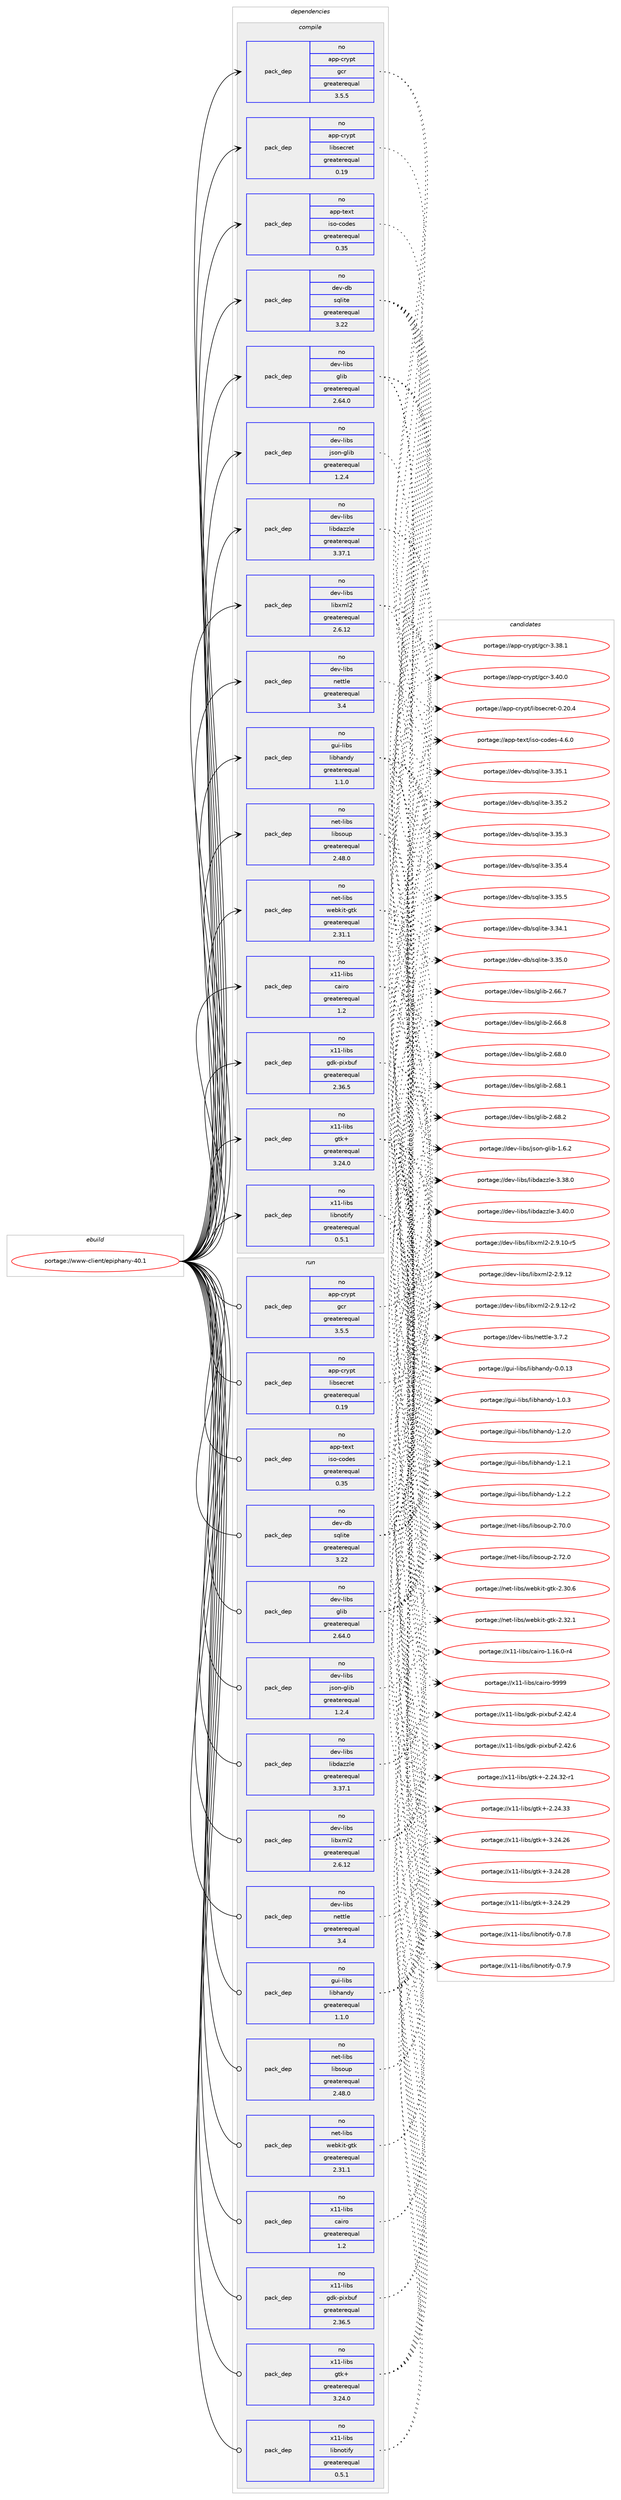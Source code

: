 digraph prolog {

# *************
# Graph options
# *************

newrank=true;
concentrate=true;
compound=true;
graph [rankdir=LR,fontname=Helvetica,fontsize=10,ranksep=1.5];#, ranksep=2.5, nodesep=0.2];
edge  [arrowhead=vee];
node  [fontname=Helvetica,fontsize=10];

# **********
# The ebuild
# **********

subgraph cluster_leftcol {
color=gray;
rank=same;
label=<<i>ebuild</i>>;
id [label="portage://www-client/epiphany-40.1", color=red, width=4, href="../www-client/epiphany-40.1.svg"];
}

# ****************
# The dependencies
# ****************

subgraph cluster_midcol {
color=gray;
label=<<i>dependencies</i>>;
subgraph cluster_compile {
fillcolor="#eeeeee";
style=filled;
label=<<i>compile</i>>;
# *** BEGIN UNKNOWN DEPENDENCY TYPE (TODO) ***
# id -> package_dependency(portage://www-client/epiphany-40.1,install,no,app-arch,libarchive,none,[,,],any_same_slot,[])
# *** END UNKNOWN DEPENDENCY TYPE (TODO) ***

subgraph pack499 {
dependency903 [label=<<TABLE BORDER="0" CELLBORDER="1" CELLSPACING="0" CELLPADDING="4" WIDTH="220"><TR><TD ROWSPAN="6" CELLPADDING="30">pack_dep</TD></TR><TR><TD WIDTH="110">no</TD></TR><TR><TD>app-crypt</TD></TR><TR><TD>gcr</TD></TR><TR><TD>greaterequal</TD></TR><TR><TD>3.5.5</TD></TR></TABLE>>, shape=none, color=blue];
}
id:e -> dependency903:w [weight=20,style="solid",arrowhead="vee"];
subgraph pack500 {
dependency904 [label=<<TABLE BORDER="0" CELLBORDER="1" CELLSPACING="0" CELLPADDING="4" WIDTH="220"><TR><TD ROWSPAN="6" CELLPADDING="30">pack_dep</TD></TR><TR><TD WIDTH="110">no</TD></TR><TR><TD>app-crypt</TD></TR><TR><TD>libsecret</TD></TR><TR><TD>greaterequal</TD></TR><TR><TD>0.19</TD></TR></TABLE>>, shape=none, color=blue];
}
id:e -> dependency904:w [weight=20,style="solid",arrowhead="vee"];
subgraph pack501 {
dependency905 [label=<<TABLE BORDER="0" CELLBORDER="1" CELLSPACING="0" CELLPADDING="4" WIDTH="220"><TR><TD ROWSPAN="6" CELLPADDING="30">pack_dep</TD></TR><TR><TD WIDTH="110">no</TD></TR><TR><TD>app-text</TD></TR><TR><TD>iso-codes</TD></TR><TR><TD>greaterequal</TD></TR><TR><TD>0.35</TD></TR></TABLE>>, shape=none, color=blue];
}
id:e -> dependency905:w [weight=20,style="solid",arrowhead="vee"];
subgraph pack502 {
dependency906 [label=<<TABLE BORDER="0" CELLBORDER="1" CELLSPACING="0" CELLPADDING="4" WIDTH="220"><TR><TD ROWSPAN="6" CELLPADDING="30">pack_dep</TD></TR><TR><TD WIDTH="110">no</TD></TR><TR><TD>dev-db</TD></TR><TR><TD>sqlite</TD></TR><TR><TD>greaterequal</TD></TR><TR><TD>3.22</TD></TR></TABLE>>, shape=none, color=blue];
}
id:e -> dependency906:w [weight=20,style="solid",arrowhead="vee"];
subgraph pack503 {
dependency907 [label=<<TABLE BORDER="0" CELLBORDER="1" CELLSPACING="0" CELLPADDING="4" WIDTH="220"><TR><TD ROWSPAN="6" CELLPADDING="30">pack_dep</TD></TR><TR><TD WIDTH="110">no</TD></TR><TR><TD>dev-libs</TD></TR><TR><TD>glib</TD></TR><TR><TD>greaterequal</TD></TR><TR><TD>2.64.0</TD></TR></TABLE>>, shape=none, color=blue];
}
id:e -> dependency907:w [weight=20,style="solid",arrowhead="vee"];
# *** BEGIN UNKNOWN DEPENDENCY TYPE (TODO) ***
# id -> package_dependency(portage://www-client/epiphany-40.1,install,no,dev-libs,gmp,none,[,,],[slot(0),equal],[])
# *** END UNKNOWN DEPENDENCY TYPE (TODO) ***

subgraph pack504 {
dependency908 [label=<<TABLE BORDER="0" CELLBORDER="1" CELLSPACING="0" CELLPADDING="4" WIDTH="220"><TR><TD ROWSPAN="6" CELLPADDING="30">pack_dep</TD></TR><TR><TD WIDTH="110">no</TD></TR><TR><TD>dev-libs</TD></TR><TR><TD>json-glib</TD></TR><TR><TD>greaterequal</TD></TR><TR><TD>1.2.4</TD></TR></TABLE>>, shape=none, color=blue];
}
id:e -> dependency908:w [weight=20,style="solid",arrowhead="vee"];
subgraph pack505 {
dependency909 [label=<<TABLE BORDER="0" CELLBORDER="1" CELLSPACING="0" CELLPADDING="4" WIDTH="220"><TR><TD ROWSPAN="6" CELLPADDING="30">pack_dep</TD></TR><TR><TD WIDTH="110">no</TD></TR><TR><TD>dev-libs</TD></TR><TR><TD>libdazzle</TD></TR><TR><TD>greaterequal</TD></TR><TR><TD>3.37.1</TD></TR></TABLE>>, shape=none, color=blue];
}
id:e -> dependency909:w [weight=20,style="solid",arrowhead="vee"];
subgraph pack506 {
dependency910 [label=<<TABLE BORDER="0" CELLBORDER="1" CELLSPACING="0" CELLPADDING="4" WIDTH="220"><TR><TD ROWSPAN="6" CELLPADDING="30">pack_dep</TD></TR><TR><TD WIDTH="110">no</TD></TR><TR><TD>dev-libs</TD></TR><TR><TD>libxml2</TD></TR><TR><TD>greaterequal</TD></TR><TR><TD>2.6.12</TD></TR></TABLE>>, shape=none, color=blue];
}
id:e -> dependency910:w [weight=20,style="solid",arrowhead="vee"];
subgraph pack507 {
dependency911 [label=<<TABLE BORDER="0" CELLBORDER="1" CELLSPACING="0" CELLPADDING="4" WIDTH="220"><TR><TD ROWSPAN="6" CELLPADDING="30">pack_dep</TD></TR><TR><TD WIDTH="110">no</TD></TR><TR><TD>dev-libs</TD></TR><TR><TD>nettle</TD></TR><TR><TD>greaterequal</TD></TR><TR><TD>3.4</TD></TR></TABLE>>, shape=none, color=blue];
}
id:e -> dependency911:w [weight=20,style="solid",arrowhead="vee"];
# *** BEGIN UNKNOWN DEPENDENCY TYPE (TODO) ***
# id -> package_dependency(portage://www-client/epiphany-40.1,install,no,dev-util,desktop-file-utils,none,[,,],[],[])
# *** END UNKNOWN DEPENDENCY TYPE (TODO) ***

# *** BEGIN UNKNOWN DEPENDENCY TYPE (TODO) ***
# id -> package_dependency(portage://www-client/epiphany-40.1,install,no,gnome-base,gsettings-desktop-schemas,none,[,,],[],[])
# *** END UNKNOWN DEPENDENCY TYPE (TODO) ***

subgraph pack508 {
dependency912 [label=<<TABLE BORDER="0" CELLBORDER="1" CELLSPACING="0" CELLPADDING="4" WIDTH="220"><TR><TD ROWSPAN="6" CELLPADDING="30">pack_dep</TD></TR><TR><TD WIDTH="110">no</TD></TR><TR><TD>gui-libs</TD></TR><TR><TD>libhandy</TD></TR><TR><TD>greaterequal</TD></TR><TR><TD>1.1.0</TD></TR></TABLE>>, shape=none, color=blue];
}
id:e -> dependency912:w [weight=20,style="solid",arrowhead="vee"];
subgraph pack509 {
dependency913 [label=<<TABLE BORDER="0" CELLBORDER="1" CELLSPACING="0" CELLPADDING="4" WIDTH="220"><TR><TD ROWSPAN="6" CELLPADDING="30">pack_dep</TD></TR><TR><TD WIDTH="110">no</TD></TR><TR><TD>net-libs</TD></TR><TR><TD>libsoup</TD></TR><TR><TD>greaterequal</TD></TR><TR><TD>2.48.0</TD></TR></TABLE>>, shape=none, color=blue];
}
id:e -> dependency913:w [weight=20,style="solid",arrowhead="vee"];
subgraph pack510 {
dependency914 [label=<<TABLE BORDER="0" CELLBORDER="1" CELLSPACING="0" CELLPADDING="4" WIDTH="220"><TR><TD ROWSPAN="6" CELLPADDING="30">pack_dep</TD></TR><TR><TD WIDTH="110">no</TD></TR><TR><TD>net-libs</TD></TR><TR><TD>webkit-gtk</TD></TR><TR><TD>greaterequal</TD></TR><TR><TD>2.31.1</TD></TR></TABLE>>, shape=none, color=blue];
}
id:e -> dependency914:w [weight=20,style="solid",arrowhead="vee"];
subgraph pack511 {
dependency915 [label=<<TABLE BORDER="0" CELLBORDER="1" CELLSPACING="0" CELLPADDING="4" WIDTH="220"><TR><TD ROWSPAN="6" CELLPADDING="30">pack_dep</TD></TR><TR><TD WIDTH="110">no</TD></TR><TR><TD>x11-libs</TD></TR><TR><TD>cairo</TD></TR><TR><TD>greaterequal</TD></TR><TR><TD>1.2</TD></TR></TABLE>>, shape=none, color=blue];
}
id:e -> dependency915:w [weight=20,style="solid",arrowhead="vee"];
subgraph pack512 {
dependency916 [label=<<TABLE BORDER="0" CELLBORDER="1" CELLSPACING="0" CELLPADDING="4" WIDTH="220"><TR><TD ROWSPAN="6" CELLPADDING="30">pack_dep</TD></TR><TR><TD WIDTH="110">no</TD></TR><TR><TD>x11-libs</TD></TR><TR><TD>gdk-pixbuf</TD></TR><TR><TD>greaterequal</TD></TR><TR><TD>2.36.5</TD></TR></TABLE>>, shape=none, color=blue];
}
id:e -> dependency916:w [weight=20,style="solid",arrowhead="vee"];
subgraph pack513 {
dependency917 [label=<<TABLE BORDER="0" CELLBORDER="1" CELLSPACING="0" CELLPADDING="4" WIDTH="220"><TR><TD ROWSPAN="6" CELLPADDING="30">pack_dep</TD></TR><TR><TD WIDTH="110">no</TD></TR><TR><TD>x11-libs</TD></TR><TR><TD>gtk+</TD></TR><TR><TD>greaterequal</TD></TR><TR><TD>3.24.0</TD></TR></TABLE>>, shape=none, color=blue];
}
id:e -> dependency917:w [weight=20,style="solid",arrowhead="vee"];
subgraph pack514 {
dependency918 [label=<<TABLE BORDER="0" CELLBORDER="1" CELLSPACING="0" CELLPADDING="4" WIDTH="220"><TR><TD ROWSPAN="6" CELLPADDING="30">pack_dep</TD></TR><TR><TD WIDTH="110">no</TD></TR><TR><TD>x11-libs</TD></TR><TR><TD>libnotify</TD></TR><TR><TD>greaterequal</TD></TR><TR><TD>0.5.1</TD></TR></TABLE>>, shape=none, color=blue];
}
id:e -> dependency918:w [weight=20,style="solid",arrowhead="vee"];
# *** BEGIN UNKNOWN DEPENDENCY TYPE (TODO) ***
# id -> package_dependency(portage://www-client/epiphany-40.1,install,no,x11-misc,shared-mime-info,none,[,,],[],[])
# *** END UNKNOWN DEPENDENCY TYPE (TODO) ***

}
subgraph cluster_compileandrun {
fillcolor="#eeeeee";
style=filled;
label=<<i>compile and run</i>>;
}
subgraph cluster_run {
fillcolor="#eeeeee";
style=filled;
label=<<i>run</i>>;
# *** BEGIN UNKNOWN DEPENDENCY TYPE (TODO) ***
# id -> package_dependency(portage://www-client/epiphany-40.1,run,no,app-arch,libarchive,none,[,,],any_same_slot,[])
# *** END UNKNOWN DEPENDENCY TYPE (TODO) ***

subgraph pack515 {
dependency919 [label=<<TABLE BORDER="0" CELLBORDER="1" CELLSPACING="0" CELLPADDING="4" WIDTH="220"><TR><TD ROWSPAN="6" CELLPADDING="30">pack_dep</TD></TR><TR><TD WIDTH="110">no</TD></TR><TR><TD>app-crypt</TD></TR><TR><TD>gcr</TD></TR><TR><TD>greaterequal</TD></TR><TR><TD>3.5.5</TD></TR></TABLE>>, shape=none, color=blue];
}
id:e -> dependency919:w [weight=20,style="solid",arrowhead="odot"];
subgraph pack516 {
dependency920 [label=<<TABLE BORDER="0" CELLBORDER="1" CELLSPACING="0" CELLPADDING="4" WIDTH="220"><TR><TD ROWSPAN="6" CELLPADDING="30">pack_dep</TD></TR><TR><TD WIDTH="110">no</TD></TR><TR><TD>app-crypt</TD></TR><TR><TD>libsecret</TD></TR><TR><TD>greaterequal</TD></TR><TR><TD>0.19</TD></TR></TABLE>>, shape=none, color=blue];
}
id:e -> dependency920:w [weight=20,style="solid",arrowhead="odot"];
subgraph pack517 {
dependency921 [label=<<TABLE BORDER="0" CELLBORDER="1" CELLSPACING="0" CELLPADDING="4" WIDTH="220"><TR><TD ROWSPAN="6" CELLPADDING="30">pack_dep</TD></TR><TR><TD WIDTH="110">no</TD></TR><TR><TD>app-text</TD></TR><TR><TD>iso-codes</TD></TR><TR><TD>greaterequal</TD></TR><TR><TD>0.35</TD></TR></TABLE>>, shape=none, color=blue];
}
id:e -> dependency921:w [weight=20,style="solid",arrowhead="odot"];
subgraph pack518 {
dependency922 [label=<<TABLE BORDER="0" CELLBORDER="1" CELLSPACING="0" CELLPADDING="4" WIDTH="220"><TR><TD ROWSPAN="6" CELLPADDING="30">pack_dep</TD></TR><TR><TD WIDTH="110">no</TD></TR><TR><TD>dev-db</TD></TR><TR><TD>sqlite</TD></TR><TR><TD>greaterequal</TD></TR><TR><TD>3.22</TD></TR></TABLE>>, shape=none, color=blue];
}
id:e -> dependency922:w [weight=20,style="solid",arrowhead="odot"];
subgraph pack519 {
dependency923 [label=<<TABLE BORDER="0" CELLBORDER="1" CELLSPACING="0" CELLPADDING="4" WIDTH="220"><TR><TD ROWSPAN="6" CELLPADDING="30">pack_dep</TD></TR><TR><TD WIDTH="110">no</TD></TR><TR><TD>dev-libs</TD></TR><TR><TD>glib</TD></TR><TR><TD>greaterequal</TD></TR><TR><TD>2.64.0</TD></TR></TABLE>>, shape=none, color=blue];
}
id:e -> dependency923:w [weight=20,style="solid",arrowhead="odot"];
# *** BEGIN UNKNOWN DEPENDENCY TYPE (TODO) ***
# id -> package_dependency(portage://www-client/epiphany-40.1,run,no,dev-libs,gmp,none,[,,],[slot(0),equal],[])
# *** END UNKNOWN DEPENDENCY TYPE (TODO) ***

subgraph pack520 {
dependency924 [label=<<TABLE BORDER="0" CELLBORDER="1" CELLSPACING="0" CELLPADDING="4" WIDTH="220"><TR><TD ROWSPAN="6" CELLPADDING="30">pack_dep</TD></TR><TR><TD WIDTH="110">no</TD></TR><TR><TD>dev-libs</TD></TR><TR><TD>json-glib</TD></TR><TR><TD>greaterequal</TD></TR><TR><TD>1.2.4</TD></TR></TABLE>>, shape=none, color=blue];
}
id:e -> dependency924:w [weight=20,style="solid",arrowhead="odot"];
subgraph pack521 {
dependency925 [label=<<TABLE BORDER="0" CELLBORDER="1" CELLSPACING="0" CELLPADDING="4" WIDTH="220"><TR><TD ROWSPAN="6" CELLPADDING="30">pack_dep</TD></TR><TR><TD WIDTH="110">no</TD></TR><TR><TD>dev-libs</TD></TR><TR><TD>libdazzle</TD></TR><TR><TD>greaterequal</TD></TR><TR><TD>3.37.1</TD></TR></TABLE>>, shape=none, color=blue];
}
id:e -> dependency925:w [weight=20,style="solid",arrowhead="odot"];
subgraph pack522 {
dependency926 [label=<<TABLE BORDER="0" CELLBORDER="1" CELLSPACING="0" CELLPADDING="4" WIDTH="220"><TR><TD ROWSPAN="6" CELLPADDING="30">pack_dep</TD></TR><TR><TD WIDTH="110">no</TD></TR><TR><TD>dev-libs</TD></TR><TR><TD>libxml2</TD></TR><TR><TD>greaterequal</TD></TR><TR><TD>2.6.12</TD></TR></TABLE>>, shape=none, color=blue];
}
id:e -> dependency926:w [weight=20,style="solid",arrowhead="odot"];
subgraph pack523 {
dependency927 [label=<<TABLE BORDER="0" CELLBORDER="1" CELLSPACING="0" CELLPADDING="4" WIDTH="220"><TR><TD ROWSPAN="6" CELLPADDING="30">pack_dep</TD></TR><TR><TD WIDTH="110">no</TD></TR><TR><TD>dev-libs</TD></TR><TR><TD>nettle</TD></TR><TR><TD>greaterequal</TD></TR><TR><TD>3.4</TD></TR></TABLE>>, shape=none, color=blue];
}
id:e -> dependency927:w [weight=20,style="solid",arrowhead="odot"];
# *** BEGIN UNKNOWN DEPENDENCY TYPE (TODO) ***
# id -> package_dependency(portage://www-client/epiphany-40.1,run,no,gnome-base,gsettings-desktop-schemas,none,[,,],[],[])
# *** END UNKNOWN DEPENDENCY TYPE (TODO) ***

subgraph pack524 {
dependency928 [label=<<TABLE BORDER="0" CELLBORDER="1" CELLSPACING="0" CELLPADDING="4" WIDTH="220"><TR><TD ROWSPAN="6" CELLPADDING="30">pack_dep</TD></TR><TR><TD WIDTH="110">no</TD></TR><TR><TD>gui-libs</TD></TR><TR><TD>libhandy</TD></TR><TR><TD>greaterequal</TD></TR><TR><TD>1.1.0</TD></TR></TABLE>>, shape=none, color=blue];
}
id:e -> dependency928:w [weight=20,style="solid",arrowhead="odot"];
subgraph pack525 {
dependency929 [label=<<TABLE BORDER="0" CELLBORDER="1" CELLSPACING="0" CELLPADDING="4" WIDTH="220"><TR><TD ROWSPAN="6" CELLPADDING="30">pack_dep</TD></TR><TR><TD WIDTH="110">no</TD></TR><TR><TD>net-libs</TD></TR><TR><TD>libsoup</TD></TR><TR><TD>greaterequal</TD></TR><TR><TD>2.48.0</TD></TR></TABLE>>, shape=none, color=blue];
}
id:e -> dependency929:w [weight=20,style="solid",arrowhead="odot"];
subgraph pack526 {
dependency930 [label=<<TABLE BORDER="0" CELLBORDER="1" CELLSPACING="0" CELLPADDING="4" WIDTH="220"><TR><TD ROWSPAN="6" CELLPADDING="30">pack_dep</TD></TR><TR><TD WIDTH="110">no</TD></TR><TR><TD>net-libs</TD></TR><TR><TD>webkit-gtk</TD></TR><TR><TD>greaterequal</TD></TR><TR><TD>2.31.1</TD></TR></TABLE>>, shape=none, color=blue];
}
id:e -> dependency930:w [weight=20,style="solid",arrowhead="odot"];
subgraph pack527 {
dependency931 [label=<<TABLE BORDER="0" CELLBORDER="1" CELLSPACING="0" CELLPADDING="4" WIDTH="220"><TR><TD ROWSPAN="6" CELLPADDING="30">pack_dep</TD></TR><TR><TD WIDTH="110">no</TD></TR><TR><TD>x11-libs</TD></TR><TR><TD>cairo</TD></TR><TR><TD>greaterequal</TD></TR><TR><TD>1.2</TD></TR></TABLE>>, shape=none, color=blue];
}
id:e -> dependency931:w [weight=20,style="solid",arrowhead="odot"];
subgraph pack528 {
dependency932 [label=<<TABLE BORDER="0" CELLBORDER="1" CELLSPACING="0" CELLPADDING="4" WIDTH="220"><TR><TD ROWSPAN="6" CELLPADDING="30">pack_dep</TD></TR><TR><TD WIDTH="110">no</TD></TR><TR><TD>x11-libs</TD></TR><TR><TD>gdk-pixbuf</TD></TR><TR><TD>greaterequal</TD></TR><TR><TD>2.36.5</TD></TR></TABLE>>, shape=none, color=blue];
}
id:e -> dependency932:w [weight=20,style="solid",arrowhead="odot"];
subgraph pack529 {
dependency933 [label=<<TABLE BORDER="0" CELLBORDER="1" CELLSPACING="0" CELLPADDING="4" WIDTH="220"><TR><TD ROWSPAN="6" CELLPADDING="30">pack_dep</TD></TR><TR><TD WIDTH="110">no</TD></TR><TR><TD>x11-libs</TD></TR><TR><TD>gtk+</TD></TR><TR><TD>greaterequal</TD></TR><TR><TD>3.24.0</TD></TR></TABLE>>, shape=none, color=blue];
}
id:e -> dependency933:w [weight=20,style="solid",arrowhead="odot"];
subgraph pack530 {
dependency934 [label=<<TABLE BORDER="0" CELLBORDER="1" CELLSPACING="0" CELLPADDING="4" WIDTH="220"><TR><TD ROWSPAN="6" CELLPADDING="30">pack_dep</TD></TR><TR><TD WIDTH="110">no</TD></TR><TR><TD>x11-libs</TD></TR><TR><TD>libnotify</TD></TR><TR><TD>greaterequal</TD></TR><TR><TD>0.5.1</TD></TR></TABLE>>, shape=none, color=blue];
}
id:e -> dependency934:w [weight=20,style="solid",arrowhead="odot"];
# *** BEGIN UNKNOWN DEPENDENCY TYPE (TODO) ***
# id -> package_dependency(portage://www-client/epiphany-40.1,run,no,x11-themes,adwaita-icon-theme,none,[,,],[],[])
# *** END UNKNOWN DEPENDENCY TYPE (TODO) ***

}
}

# **************
# The candidates
# **************

subgraph cluster_choices {
rank=same;
color=gray;
label=<<i>candidates</i>>;

subgraph choice499 {
color=black;
nodesep=1;
choice971121124599114121112116471039911445514651564649 [label="portage://app-crypt/gcr-3.38.1", color=red, width=4,href="../app-crypt/gcr-3.38.1.svg"];
choice971121124599114121112116471039911445514652484648 [label="portage://app-crypt/gcr-3.40.0", color=red, width=4,href="../app-crypt/gcr-3.40.0.svg"];
dependency903:e -> choice971121124599114121112116471039911445514651564649:w [style=dotted,weight="100"];
dependency903:e -> choice971121124599114121112116471039911445514652484648:w [style=dotted,weight="100"];
}
subgraph choice500 {
color=black;
nodesep=1;
choice97112112459911412111211647108105981151019911410111645484650484652 [label="portage://app-crypt/libsecret-0.20.4", color=red, width=4,href="../app-crypt/libsecret-0.20.4.svg"];
dependency904:e -> choice97112112459911412111211647108105981151019911410111645484650484652:w [style=dotted,weight="100"];
}
subgraph choice501 {
color=black;
nodesep=1;
choice9711211245116101120116471051151114599111100101115455246544648 [label="portage://app-text/iso-codes-4.6.0", color=red, width=4,href="../app-text/iso-codes-4.6.0.svg"];
dependency905:e -> choice9711211245116101120116471051151114599111100101115455246544648:w [style=dotted,weight="100"];
}
subgraph choice502 {
color=black;
nodesep=1;
choice10010111845100984711511310810511610145514651524649 [label="portage://dev-db/sqlite-3.34.1", color=red, width=4,href="../dev-db/sqlite-3.34.1.svg"];
choice10010111845100984711511310810511610145514651534648 [label="portage://dev-db/sqlite-3.35.0", color=red, width=4,href="../dev-db/sqlite-3.35.0.svg"];
choice10010111845100984711511310810511610145514651534649 [label="portage://dev-db/sqlite-3.35.1", color=red, width=4,href="../dev-db/sqlite-3.35.1.svg"];
choice10010111845100984711511310810511610145514651534650 [label="portage://dev-db/sqlite-3.35.2", color=red, width=4,href="../dev-db/sqlite-3.35.2.svg"];
choice10010111845100984711511310810511610145514651534651 [label="portage://dev-db/sqlite-3.35.3", color=red, width=4,href="../dev-db/sqlite-3.35.3.svg"];
choice10010111845100984711511310810511610145514651534652 [label="portage://dev-db/sqlite-3.35.4", color=red, width=4,href="../dev-db/sqlite-3.35.4.svg"];
choice10010111845100984711511310810511610145514651534653 [label="portage://dev-db/sqlite-3.35.5", color=red, width=4,href="../dev-db/sqlite-3.35.5.svg"];
dependency906:e -> choice10010111845100984711511310810511610145514651524649:w [style=dotted,weight="100"];
dependency906:e -> choice10010111845100984711511310810511610145514651534648:w [style=dotted,weight="100"];
dependency906:e -> choice10010111845100984711511310810511610145514651534649:w [style=dotted,weight="100"];
dependency906:e -> choice10010111845100984711511310810511610145514651534650:w [style=dotted,weight="100"];
dependency906:e -> choice10010111845100984711511310810511610145514651534651:w [style=dotted,weight="100"];
dependency906:e -> choice10010111845100984711511310810511610145514651534652:w [style=dotted,weight="100"];
dependency906:e -> choice10010111845100984711511310810511610145514651534653:w [style=dotted,weight="100"];
}
subgraph choice503 {
color=black;
nodesep=1;
choice1001011184510810598115471031081059845504654544655 [label="portage://dev-libs/glib-2.66.7", color=red, width=4,href="../dev-libs/glib-2.66.7.svg"];
choice1001011184510810598115471031081059845504654544656 [label="portage://dev-libs/glib-2.66.8", color=red, width=4,href="../dev-libs/glib-2.66.8.svg"];
choice1001011184510810598115471031081059845504654564648 [label="portage://dev-libs/glib-2.68.0", color=red, width=4,href="../dev-libs/glib-2.68.0.svg"];
choice1001011184510810598115471031081059845504654564649 [label="portage://dev-libs/glib-2.68.1", color=red, width=4,href="../dev-libs/glib-2.68.1.svg"];
choice1001011184510810598115471031081059845504654564650 [label="portage://dev-libs/glib-2.68.2", color=red, width=4,href="../dev-libs/glib-2.68.2.svg"];
dependency907:e -> choice1001011184510810598115471031081059845504654544655:w [style=dotted,weight="100"];
dependency907:e -> choice1001011184510810598115471031081059845504654544656:w [style=dotted,weight="100"];
dependency907:e -> choice1001011184510810598115471031081059845504654564648:w [style=dotted,weight="100"];
dependency907:e -> choice1001011184510810598115471031081059845504654564649:w [style=dotted,weight="100"];
dependency907:e -> choice1001011184510810598115471031081059845504654564650:w [style=dotted,weight="100"];
}
subgraph choice504 {
color=black;
nodesep=1;
choice1001011184510810598115471061151111104510310810598454946544650 [label="portage://dev-libs/json-glib-1.6.2", color=red, width=4,href="../dev-libs/json-glib-1.6.2.svg"];
dependency908:e -> choice1001011184510810598115471061151111104510310810598454946544650:w [style=dotted,weight="100"];
}
subgraph choice505 {
color=black;
nodesep=1;
choice100101118451081059811547108105981009712212210810145514651564648 [label="portage://dev-libs/libdazzle-3.38.0", color=red, width=4,href="../dev-libs/libdazzle-3.38.0.svg"];
choice100101118451081059811547108105981009712212210810145514652484648 [label="portage://dev-libs/libdazzle-3.40.0", color=red, width=4,href="../dev-libs/libdazzle-3.40.0.svg"];
dependency909:e -> choice100101118451081059811547108105981009712212210810145514651564648:w [style=dotted,weight="100"];
dependency909:e -> choice100101118451081059811547108105981009712212210810145514652484648:w [style=dotted,weight="100"];
}
subgraph choice506 {
color=black;
nodesep=1;
choice1001011184510810598115471081059812010910850455046574649484511453 [label="portage://dev-libs/libxml2-2.9.10-r5", color=red, width=4,href="../dev-libs/libxml2-2.9.10-r5.svg"];
choice100101118451081059811547108105981201091085045504657464950 [label="portage://dev-libs/libxml2-2.9.12", color=red, width=4,href="../dev-libs/libxml2-2.9.12.svg"];
choice1001011184510810598115471081059812010910850455046574649504511450 [label="portage://dev-libs/libxml2-2.9.12-r2", color=red, width=4,href="../dev-libs/libxml2-2.9.12-r2.svg"];
dependency910:e -> choice1001011184510810598115471081059812010910850455046574649484511453:w [style=dotted,weight="100"];
dependency910:e -> choice100101118451081059811547108105981201091085045504657464950:w [style=dotted,weight="100"];
dependency910:e -> choice1001011184510810598115471081059812010910850455046574649504511450:w [style=dotted,weight="100"];
}
subgraph choice507 {
color=black;
nodesep=1;
choice100101118451081059811547110101116116108101455146554650 [label="portage://dev-libs/nettle-3.7.2", color=red, width=4,href="../dev-libs/nettle-3.7.2.svg"];
dependency911:e -> choice100101118451081059811547110101116116108101455146554650:w [style=dotted,weight="100"];
}
subgraph choice508 {
color=black;
nodesep=1;
choice103117105451081059811547108105981049711010012145484648464951 [label="portage://gui-libs/libhandy-0.0.13", color=red, width=4,href="../gui-libs/libhandy-0.0.13.svg"];
choice1031171054510810598115471081059810497110100121454946484651 [label="portage://gui-libs/libhandy-1.0.3", color=red, width=4,href="../gui-libs/libhandy-1.0.3.svg"];
choice1031171054510810598115471081059810497110100121454946504648 [label="portage://gui-libs/libhandy-1.2.0", color=red, width=4,href="../gui-libs/libhandy-1.2.0.svg"];
choice1031171054510810598115471081059810497110100121454946504649 [label="portage://gui-libs/libhandy-1.2.1", color=red, width=4,href="../gui-libs/libhandy-1.2.1.svg"];
choice1031171054510810598115471081059810497110100121454946504650 [label="portage://gui-libs/libhandy-1.2.2", color=red, width=4,href="../gui-libs/libhandy-1.2.2.svg"];
dependency912:e -> choice103117105451081059811547108105981049711010012145484648464951:w [style=dotted,weight="100"];
dependency912:e -> choice1031171054510810598115471081059810497110100121454946484651:w [style=dotted,weight="100"];
dependency912:e -> choice1031171054510810598115471081059810497110100121454946504648:w [style=dotted,weight="100"];
dependency912:e -> choice1031171054510810598115471081059810497110100121454946504649:w [style=dotted,weight="100"];
dependency912:e -> choice1031171054510810598115471081059810497110100121454946504650:w [style=dotted,weight="100"];
}
subgraph choice509 {
color=black;
nodesep=1;
choice1101011164510810598115471081059811511111711245504655484648 [label="portage://net-libs/libsoup-2.70.0", color=red, width=4,href="../net-libs/libsoup-2.70.0.svg"];
choice1101011164510810598115471081059811511111711245504655504648 [label="portage://net-libs/libsoup-2.72.0", color=red, width=4,href="../net-libs/libsoup-2.72.0.svg"];
dependency913:e -> choice1101011164510810598115471081059811511111711245504655484648:w [style=dotted,weight="100"];
dependency913:e -> choice1101011164510810598115471081059811511111711245504655504648:w [style=dotted,weight="100"];
}
subgraph choice510 {
color=black;
nodesep=1;
choice110101116451081059811547119101981071051164510311610745504651484654 [label="portage://net-libs/webkit-gtk-2.30.6", color=red, width=4,href="../net-libs/webkit-gtk-2.30.6.svg"];
choice110101116451081059811547119101981071051164510311610745504651504649 [label="portage://net-libs/webkit-gtk-2.32.1", color=red, width=4,href="../net-libs/webkit-gtk-2.32.1.svg"];
dependency914:e -> choice110101116451081059811547119101981071051164510311610745504651484654:w [style=dotted,weight="100"];
dependency914:e -> choice110101116451081059811547119101981071051164510311610745504651504649:w [style=dotted,weight="100"];
}
subgraph choice511 {
color=black;
nodesep=1;
choice12049494510810598115479997105114111454946495446484511452 [label="portage://x11-libs/cairo-1.16.0-r4", color=red, width=4,href="../x11-libs/cairo-1.16.0-r4.svg"];
choice120494945108105981154799971051141114557575757 [label="portage://x11-libs/cairo-9999", color=red, width=4,href="../x11-libs/cairo-9999.svg"];
dependency915:e -> choice12049494510810598115479997105114111454946495446484511452:w [style=dotted,weight="100"];
dependency915:e -> choice120494945108105981154799971051141114557575757:w [style=dotted,weight="100"];
}
subgraph choice512 {
color=black;
nodesep=1;
choice1204949451081059811547103100107451121051209811710245504652504652 [label="portage://x11-libs/gdk-pixbuf-2.42.4", color=red, width=4,href="../x11-libs/gdk-pixbuf-2.42.4.svg"];
choice1204949451081059811547103100107451121051209811710245504652504654 [label="portage://x11-libs/gdk-pixbuf-2.42.6", color=red, width=4,href="../x11-libs/gdk-pixbuf-2.42.6.svg"];
dependency916:e -> choice1204949451081059811547103100107451121051209811710245504652504652:w [style=dotted,weight="100"];
dependency916:e -> choice1204949451081059811547103100107451121051209811710245504652504654:w [style=dotted,weight="100"];
}
subgraph choice513 {
color=black;
nodesep=1;
choice12049494510810598115471031161074345504650524651504511449 [label="portage://x11-libs/gtk+-2.24.32-r1", color=red, width=4,href="../x11-libs/gtk+-2.24.32-r1.svg"];
choice1204949451081059811547103116107434550465052465151 [label="portage://x11-libs/gtk+-2.24.33", color=red, width=4,href="../x11-libs/gtk+-2.24.33.svg"];
choice1204949451081059811547103116107434551465052465054 [label="portage://x11-libs/gtk+-3.24.26", color=red, width=4,href="../x11-libs/gtk+-3.24.26.svg"];
choice1204949451081059811547103116107434551465052465056 [label="portage://x11-libs/gtk+-3.24.28", color=red, width=4,href="../x11-libs/gtk+-3.24.28.svg"];
choice1204949451081059811547103116107434551465052465057 [label="portage://x11-libs/gtk+-3.24.29", color=red, width=4,href="../x11-libs/gtk+-3.24.29.svg"];
dependency917:e -> choice12049494510810598115471031161074345504650524651504511449:w [style=dotted,weight="100"];
dependency917:e -> choice1204949451081059811547103116107434550465052465151:w [style=dotted,weight="100"];
dependency917:e -> choice1204949451081059811547103116107434551465052465054:w [style=dotted,weight="100"];
dependency917:e -> choice1204949451081059811547103116107434551465052465056:w [style=dotted,weight="100"];
dependency917:e -> choice1204949451081059811547103116107434551465052465057:w [style=dotted,weight="100"];
}
subgraph choice514 {
color=black;
nodesep=1;
choice120494945108105981154710810598110111116105102121454846554656 [label="portage://x11-libs/libnotify-0.7.8", color=red, width=4,href="../x11-libs/libnotify-0.7.8.svg"];
choice120494945108105981154710810598110111116105102121454846554657 [label="portage://x11-libs/libnotify-0.7.9", color=red, width=4,href="../x11-libs/libnotify-0.7.9.svg"];
dependency918:e -> choice120494945108105981154710810598110111116105102121454846554656:w [style=dotted,weight="100"];
dependency918:e -> choice120494945108105981154710810598110111116105102121454846554657:w [style=dotted,weight="100"];
}
subgraph choice515 {
color=black;
nodesep=1;
choice971121124599114121112116471039911445514651564649 [label="portage://app-crypt/gcr-3.38.1", color=red, width=4,href="../app-crypt/gcr-3.38.1.svg"];
choice971121124599114121112116471039911445514652484648 [label="portage://app-crypt/gcr-3.40.0", color=red, width=4,href="../app-crypt/gcr-3.40.0.svg"];
dependency919:e -> choice971121124599114121112116471039911445514651564649:w [style=dotted,weight="100"];
dependency919:e -> choice971121124599114121112116471039911445514652484648:w [style=dotted,weight="100"];
}
subgraph choice516 {
color=black;
nodesep=1;
choice97112112459911412111211647108105981151019911410111645484650484652 [label="portage://app-crypt/libsecret-0.20.4", color=red, width=4,href="../app-crypt/libsecret-0.20.4.svg"];
dependency920:e -> choice97112112459911412111211647108105981151019911410111645484650484652:w [style=dotted,weight="100"];
}
subgraph choice517 {
color=black;
nodesep=1;
choice9711211245116101120116471051151114599111100101115455246544648 [label="portage://app-text/iso-codes-4.6.0", color=red, width=4,href="../app-text/iso-codes-4.6.0.svg"];
dependency921:e -> choice9711211245116101120116471051151114599111100101115455246544648:w [style=dotted,weight="100"];
}
subgraph choice518 {
color=black;
nodesep=1;
choice10010111845100984711511310810511610145514651524649 [label="portage://dev-db/sqlite-3.34.1", color=red, width=4,href="../dev-db/sqlite-3.34.1.svg"];
choice10010111845100984711511310810511610145514651534648 [label="portage://dev-db/sqlite-3.35.0", color=red, width=4,href="../dev-db/sqlite-3.35.0.svg"];
choice10010111845100984711511310810511610145514651534649 [label="portage://dev-db/sqlite-3.35.1", color=red, width=4,href="../dev-db/sqlite-3.35.1.svg"];
choice10010111845100984711511310810511610145514651534650 [label="portage://dev-db/sqlite-3.35.2", color=red, width=4,href="../dev-db/sqlite-3.35.2.svg"];
choice10010111845100984711511310810511610145514651534651 [label="portage://dev-db/sqlite-3.35.3", color=red, width=4,href="../dev-db/sqlite-3.35.3.svg"];
choice10010111845100984711511310810511610145514651534652 [label="portage://dev-db/sqlite-3.35.4", color=red, width=4,href="../dev-db/sqlite-3.35.4.svg"];
choice10010111845100984711511310810511610145514651534653 [label="portage://dev-db/sqlite-3.35.5", color=red, width=4,href="../dev-db/sqlite-3.35.5.svg"];
dependency922:e -> choice10010111845100984711511310810511610145514651524649:w [style=dotted,weight="100"];
dependency922:e -> choice10010111845100984711511310810511610145514651534648:w [style=dotted,weight="100"];
dependency922:e -> choice10010111845100984711511310810511610145514651534649:w [style=dotted,weight="100"];
dependency922:e -> choice10010111845100984711511310810511610145514651534650:w [style=dotted,weight="100"];
dependency922:e -> choice10010111845100984711511310810511610145514651534651:w [style=dotted,weight="100"];
dependency922:e -> choice10010111845100984711511310810511610145514651534652:w [style=dotted,weight="100"];
dependency922:e -> choice10010111845100984711511310810511610145514651534653:w [style=dotted,weight="100"];
}
subgraph choice519 {
color=black;
nodesep=1;
choice1001011184510810598115471031081059845504654544655 [label="portage://dev-libs/glib-2.66.7", color=red, width=4,href="../dev-libs/glib-2.66.7.svg"];
choice1001011184510810598115471031081059845504654544656 [label="portage://dev-libs/glib-2.66.8", color=red, width=4,href="../dev-libs/glib-2.66.8.svg"];
choice1001011184510810598115471031081059845504654564648 [label="portage://dev-libs/glib-2.68.0", color=red, width=4,href="../dev-libs/glib-2.68.0.svg"];
choice1001011184510810598115471031081059845504654564649 [label="portage://dev-libs/glib-2.68.1", color=red, width=4,href="../dev-libs/glib-2.68.1.svg"];
choice1001011184510810598115471031081059845504654564650 [label="portage://dev-libs/glib-2.68.2", color=red, width=4,href="../dev-libs/glib-2.68.2.svg"];
dependency923:e -> choice1001011184510810598115471031081059845504654544655:w [style=dotted,weight="100"];
dependency923:e -> choice1001011184510810598115471031081059845504654544656:w [style=dotted,weight="100"];
dependency923:e -> choice1001011184510810598115471031081059845504654564648:w [style=dotted,weight="100"];
dependency923:e -> choice1001011184510810598115471031081059845504654564649:w [style=dotted,weight="100"];
dependency923:e -> choice1001011184510810598115471031081059845504654564650:w [style=dotted,weight="100"];
}
subgraph choice520 {
color=black;
nodesep=1;
choice1001011184510810598115471061151111104510310810598454946544650 [label="portage://dev-libs/json-glib-1.6.2", color=red, width=4,href="../dev-libs/json-glib-1.6.2.svg"];
dependency924:e -> choice1001011184510810598115471061151111104510310810598454946544650:w [style=dotted,weight="100"];
}
subgraph choice521 {
color=black;
nodesep=1;
choice100101118451081059811547108105981009712212210810145514651564648 [label="portage://dev-libs/libdazzle-3.38.0", color=red, width=4,href="../dev-libs/libdazzle-3.38.0.svg"];
choice100101118451081059811547108105981009712212210810145514652484648 [label="portage://dev-libs/libdazzle-3.40.0", color=red, width=4,href="../dev-libs/libdazzle-3.40.0.svg"];
dependency925:e -> choice100101118451081059811547108105981009712212210810145514651564648:w [style=dotted,weight="100"];
dependency925:e -> choice100101118451081059811547108105981009712212210810145514652484648:w [style=dotted,weight="100"];
}
subgraph choice522 {
color=black;
nodesep=1;
choice1001011184510810598115471081059812010910850455046574649484511453 [label="portage://dev-libs/libxml2-2.9.10-r5", color=red, width=4,href="../dev-libs/libxml2-2.9.10-r5.svg"];
choice100101118451081059811547108105981201091085045504657464950 [label="portage://dev-libs/libxml2-2.9.12", color=red, width=4,href="../dev-libs/libxml2-2.9.12.svg"];
choice1001011184510810598115471081059812010910850455046574649504511450 [label="portage://dev-libs/libxml2-2.9.12-r2", color=red, width=4,href="../dev-libs/libxml2-2.9.12-r2.svg"];
dependency926:e -> choice1001011184510810598115471081059812010910850455046574649484511453:w [style=dotted,weight="100"];
dependency926:e -> choice100101118451081059811547108105981201091085045504657464950:w [style=dotted,weight="100"];
dependency926:e -> choice1001011184510810598115471081059812010910850455046574649504511450:w [style=dotted,weight="100"];
}
subgraph choice523 {
color=black;
nodesep=1;
choice100101118451081059811547110101116116108101455146554650 [label="portage://dev-libs/nettle-3.7.2", color=red, width=4,href="../dev-libs/nettle-3.7.2.svg"];
dependency927:e -> choice100101118451081059811547110101116116108101455146554650:w [style=dotted,weight="100"];
}
subgraph choice524 {
color=black;
nodesep=1;
choice103117105451081059811547108105981049711010012145484648464951 [label="portage://gui-libs/libhandy-0.0.13", color=red, width=4,href="../gui-libs/libhandy-0.0.13.svg"];
choice1031171054510810598115471081059810497110100121454946484651 [label="portage://gui-libs/libhandy-1.0.3", color=red, width=4,href="../gui-libs/libhandy-1.0.3.svg"];
choice1031171054510810598115471081059810497110100121454946504648 [label="portage://gui-libs/libhandy-1.2.0", color=red, width=4,href="../gui-libs/libhandy-1.2.0.svg"];
choice1031171054510810598115471081059810497110100121454946504649 [label="portage://gui-libs/libhandy-1.2.1", color=red, width=4,href="../gui-libs/libhandy-1.2.1.svg"];
choice1031171054510810598115471081059810497110100121454946504650 [label="portage://gui-libs/libhandy-1.2.2", color=red, width=4,href="../gui-libs/libhandy-1.2.2.svg"];
dependency928:e -> choice103117105451081059811547108105981049711010012145484648464951:w [style=dotted,weight="100"];
dependency928:e -> choice1031171054510810598115471081059810497110100121454946484651:w [style=dotted,weight="100"];
dependency928:e -> choice1031171054510810598115471081059810497110100121454946504648:w [style=dotted,weight="100"];
dependency928:e -> choice1031171054510810598115471081059810497110100121454946504649:w [style=dotted,weight="100"];
dependency928:e -> choice1031171054510810598115471081059810497110100121454946504650:w [style=dotted,weight="100"];
}
subgraph choice525 {
color=black;
nodesep=1;
choice1101011164510810598115471081059811511111711245504655484648 [label="portage://net-libs/libsoup-2.70.0", color=red, width=4,href="../net-libs/libsoup-2.70.0.svg"];
choice1101011164510810598115471081059811511111711245504655504648 [label="portage://net-libs/libsoup-2.72.0", color=red, width=4,href="../net-libs/libsoup-2.72.0.svg"];
dependency929:e -> choice1101011164510810598115471081059811511111711245504655484648:w [style=dotted,weight="100"];
dependency929:e -> choice1101011164510810598115471081059811511111711245504655504648:w [style=dotted,weight="100"];
}
subgraph choice526 {
color=black;
nodesep=1;
choice110101116451081059811547119101981071051164510311610745504651484654 [label="portage://net-libs/webkit-gtk-2.30.6", color=red, width=4,href="../net-libs/webkit-gtk-2.30.6.svg"];
choice110101116451081059811547119101981071051164510311610745504651504649 [label="portage://net-libs/webkit-gtk-2.32.1", color=red, width=4,href="../net-libs/webkit-gtk-2.32.1.svg"];
dependency930:e -> choice110101116451081059811547119101981071051164510311610745504651484654:w [style=dotted,weight="100"];
dependency930:e -> choice110101116451081059811547119101981071051164510311610745504651504649:w [style=dotted,weight="100"];
}
subgraph choice527 {
color=black;
nodesep=1;
choice12049494510810598115479997105114111454946495446484511452 [label="portage://x11-libs/cairo-1.16.0-r4", color=red, width=4,href="../x11-libs/cairo-1.16.0-r4.svg"];
choice120494945108105981154799971051141114557575757 [label="portage://x11-libs/cairo-9999", color=red, width=4,href="../x11-libs/cairo-9999.svg"];
dependency931:e -> choice12049494510810598115479997105114111454946495446484511452:w [style=dotted,weight="100"];
dependency931:e -> choice120494945108105981154799971051141114557575757:w [style=dotted,weight="100"];
}
subgraph choice528 {
color=black;
nodesep=1;
choice1204949451081059811547103100107451121051209811710245504652504652 [label="portage://x11-libs/gdk-pixbuf-2.42.4", color=red, width=4,href="../x11-libs/gdk-pixbuf-2.42.4.svg"];
choice1204949451081059811547103100107451121051209811710245504652504654 [label="portage://x11-libs/gdk-pixbuf-2.42.6", color=red, width=4,href="../x11-libs/gdk-pixbuf-2.42.6.svg"];
dependency932:e -> choice1204949451081059811547103100107451121051209811710245504652504652:w [style=dotted,weight="100"];
dependency932:e -> choice1204949451081059811547103100107451121051209811710245504652504654:w [style=dotted,weight="100"];
}
subgraph choice529 {
color=black;
nodesep=1;
choice12049494510810598115471031161074345504650524651504511449 [label="portage://x11-libs/gtk+-2.24.32-r1", color=red, width=4,href="../x11-libs/gtk+-2.24.32-r1.svg"];
choice1204949451081059811547103116107434550465052465151 [label="portage://x11-libs/gtk+-2.24.33", color=red, width=4,href="../x11-libs/gtk+-2.24.33.svg"];
choice1204949451081059811547103116107434551465052465054 [label="portage://x11-libs/gtk+-3.24.26", color=red, width=4,href="../x11-libs/gtk+-3.24.26.svg"];
choice1204949451081059811547103116107434551465052465056 [label="portage://x11-libs/gtk+-3.24.28", color=red, width=4,href="../x11-libs/gtk+-3.24.28.svg"];
choice1204949451081059811547103116107434551465052465057 [label="portage://x11-libs/gtk+-3.24.29", color=red, width=4,href="../x11-libs/gtk+-3.24.29.svg"];
dependency933:e -> choice12049494510810598115471031161074345504650524651504511449:w [style=dotted,weight="100"];
dependency933:e -> choice1204949451081059811547103116107434550465052465151:w [style=dotted,weight="100"];
dependency933:e -> choice1204949451081059811547103116107434551465052465054:w [style=dotted,weight="100"];
dependency933:e -> choice1204949451081059811547103116107434551465052465056:w [style=dotted,weight="100"];
dependency933:e -> choice1204949451081059811547103116107434551465052465057:w [style=dotted,weight="100"];
}
subgraph choice530 {
color=black;
nodesep=1;
choice120494945108105981154710810598110111116105102121454846554656 [label="portage://x11-libs/libnotify-0.7.8", color=red, width=4,href="../x11-libs/libnotify-0.7.8.svg"];
choice120494945108105981154710810598110111116105102121454846554657 [label="portage://x11-libs/libnotify-0.7.9", color=red, width=4,href="../x11-libs/libnotify-0.7.9.svg"];
dependency934:e -> choice120494945108105981154710810598110111116105102121454846554656:w [style=dotted,weight="100"];
dependency934:e -> choice120494945108105981154710810598110111116105102121454846554657:w [style=dotted,weight="100"];
}
}

}

